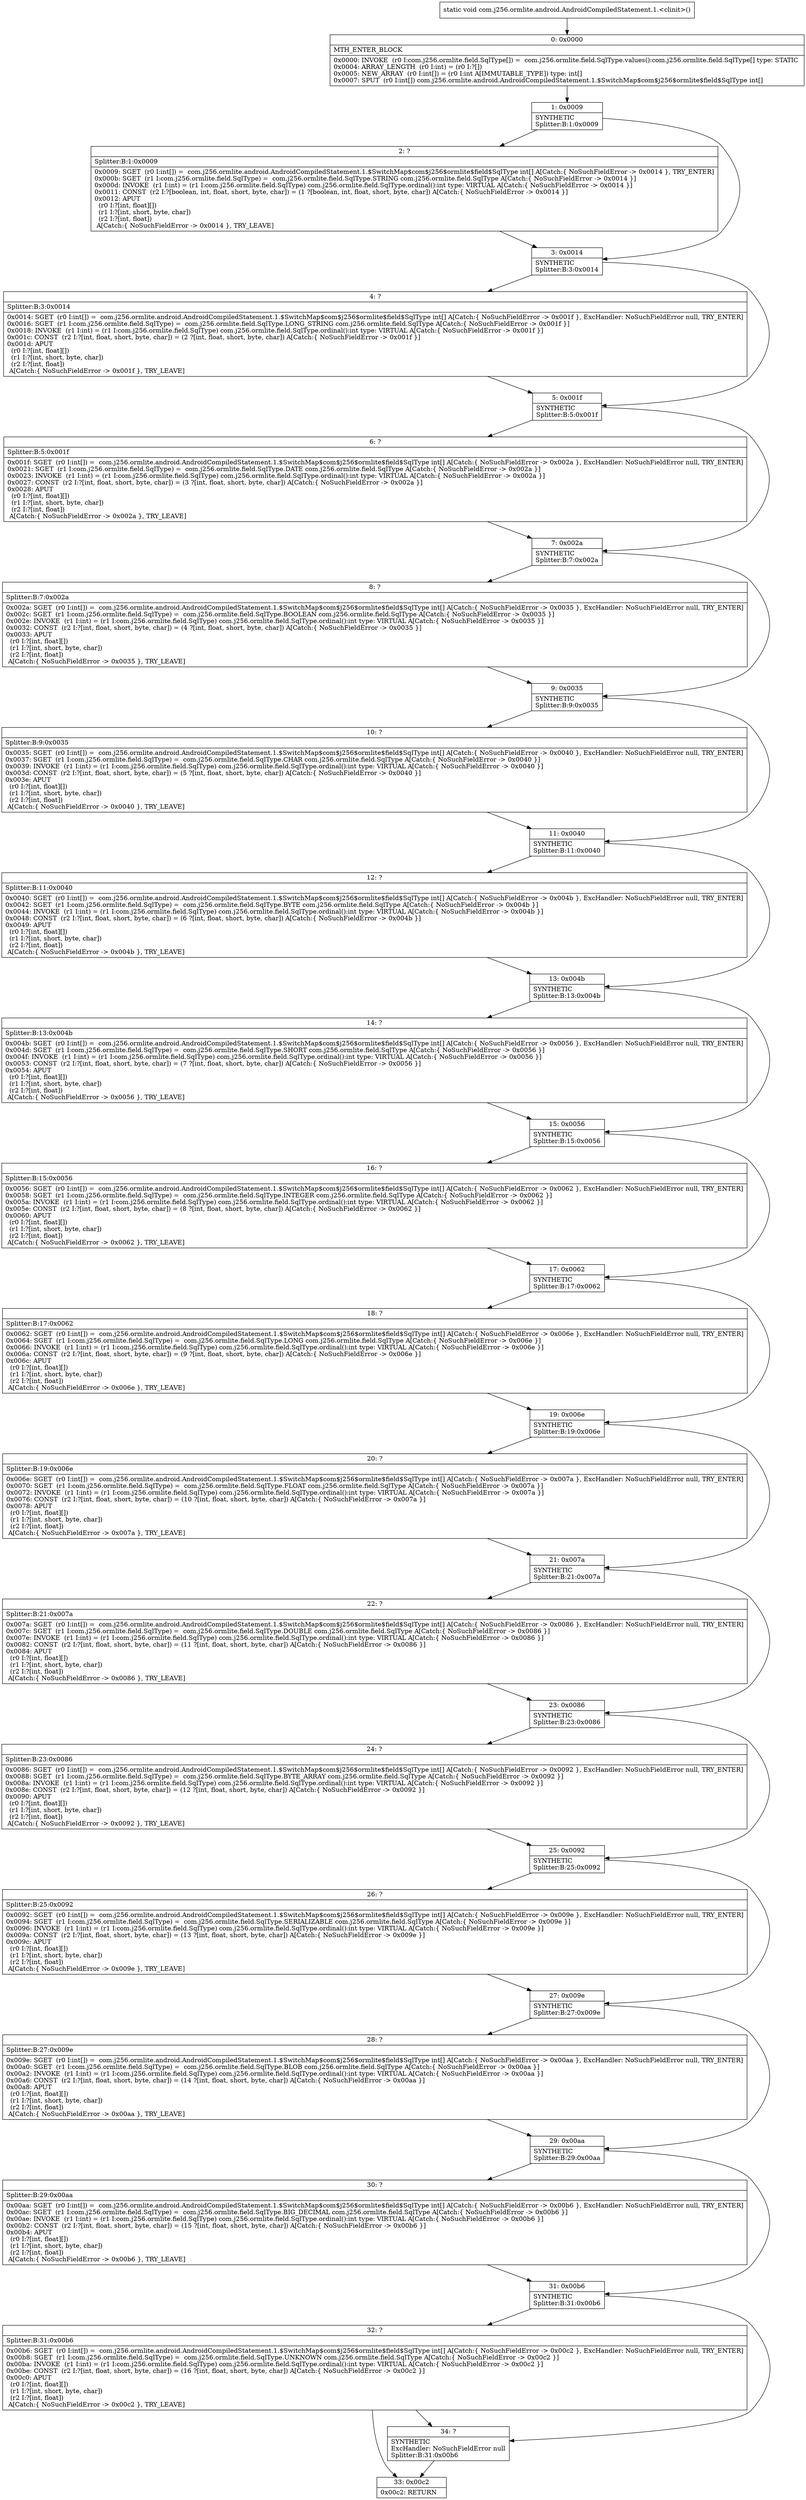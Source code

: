 digraph "CFG forcom.j256.ormlite.android.AndroidCompiledStatement.1.\<clinit\>()V" {
Node_0 [shape=record,label="{0\:\ 0x0000|MTH_ENTER_BLOCK\l|0x0000: INVOKE  (r0 I:com.j256.ormlite.field.SqlType[]) =  com.j256.ormlite.field.SqlType.values():com.j256.ormlite.field.SqlType[] type: STATIC \l0x0004: ARRAY_LENGTH  (r0 I:int) = (r0 I:?[]) \l0x0005: NEW_ARRAY  (r0 I:int[]) = (r0 I:int A[IMMUTABLE_TYPE]) type: int[] \l0x0007: SPUT  (r0 I:int[]) com.j256.ormlite.android.AndroidCompiledStatement.1.$SwitchMap$com$j256$ormlite$field$SqlType int[] \l}"];
Node_1 [shape=record,label="{1\:\ 0x0009|SYNTHETIC\lSplitter:B:1:0x0009\l}"];
Node_2 [shape=record,label="{2\:\ ?|Splitter:B:1:0x0009\l|0x0009: SGET  (r0 I:int[]) =  com.j256.ormlite.android.AndroidCompiledStatement.1.$SwitchMap$com$j256$ormlite$field$SqlType int[] A[Catch:\{ NoSuchFieldError \-\> 0x0014 \}, TRY_ENTER]\l0x000b: SGET  (r1 I:com.j256.ormlite.field.SqlType) =  com.j256.ormlite.field.SqlType.STRING com.j256.ormlite.field.SqlType A[Catch:\{ NoSuchFieldError \-\> 0x0014 \}]\l0x000d: INVOKE  (r1 I:int) = (r1 I:com.j256.ormlite.field.SqlType) com.j256.ormlite.field.SqlType.ordinal():int type: VIRTUAL A[Catch:\{ NoSuchFieldError \-\> 0x0014 \}]\l0x0011: CONST  (r2 I:?[boolean, int, float, short, byte, char]) = (1 ?[boolean, int, float, short, byte, char]) A[Catch:\{ NoSuchFieldError \-\> 0x0014 \}]\l0x0012: APUT  \l  (r0 I:?[int, float][])\l  (r1 I:?[int, short, byte, char])\l  (r2 I:?[int, float])\l A[Catch:\{ NoSuchFieldError \-\> 0x0014 \}, TRY_LEAVE]\l}"];
Node_3 [shape=record,label="{3\:\ 0x0014|SYNTHETIC\lSplitter:B:3:0x0014\l}"];
Node_4 [shape=record,label="{4\:\ ?|Splitter:B:3:0x0014\l|0x0014: SGET  (r0 I:int[]) =  com.j256.ormlite.android.AndroidCompiledStatement.1.$SwitchMap$com$j256$ormlite$field$SqlType int[] A[Catch:\{ NoSuchFieldError \-\> 0x001f \}, ExcHandler: NoSuchFieldError null, TRY_ENTER]\l0x0016: SGET  (r1 I:com.j256.ormlite.field.SqlType) =  com.j256.ormlite.field.SqlType.LONG_STRING com.j256.ormlite.field.SqlType A[Catch:\{ NoSuchFieldError \-\> 0x001f \}]\l0x0018: INVOKE  (r1 I:int) = (r1 I:com.j256.ormlite.field.SqlType) com.j256.ormlite.field.SqlType.ordinal():int type: VIRTUAL A[Catch:\{ NoSuchFieldError \-\> 0x001f \}]\l0x001c: CONST  (r2 I:?[int, float, short, byte, char]) = (2 ?[int, float, short, byte, char]) A[Catch:\{ NoSuchFieldError \-\> 0x001f \}]\l0x001d: APUT  \l  (r0 I:?[int, float][])\l  (r1 I:?[int, short, byte, char])\l  (r2 I:?[int, float])\l A[Catch:\{ NoSuchFieldError \-\> 0x001f \}, TRY_LEAVE]\l}"];
Node_5 [shape=record,label="{5\:\ 0x001f|SYNTHETIC\lSplitter:B:5:0x001f\l}"];
Node_6 [shape=record,label="{6\:\ ?|Splitter:B:5:0x001f\l|0x001f: SGET  (r0 I:int[]) =  com.j256.ormlite.android.AndroidCompiledStatement.1.$SwitchMap$com$j256$ormlite$field$SqlType int[] A[Catch:\{ NoSuchFieldError \-\> 0x002a \}, ExcHandler: NoSuchFieldError null, TRY_ENTER]\l0x0021: SGET  (r1 I:com.j256.ormlite.field.SqlType) =  com.j256.ormlite.field.SqlType.DATE com.j256.ormlite.field.SqlType A[Catch:\{ NoSuchFieldError \-\> 0x002a \}]\l0x0023: INVOKE  (r1 I:int) = (r1 I:com.j256.ormlite.field.SqlType) com.j256.ormlite.field.SqlType.ordinal():int type: VIRTUAL A[Catch:\{ NoSuchFieldError \-\> 0x002a \}]\l0x0027: CONST  (r2 I:?[int, float, short, byte, char]) = (3 ?[int, float, short, byte, char]) A[Catch:\{ NoSuchFieldError \-\> 0x002a \}]\l0x0028: APUT  \l  (r0 I:?[int, float][])\l  (r1 I:?[int, short, byte, char])\l  (r2 I:?[int, float])\l A[Catch:\{ NoSuchFieldError \-\> 0x002a \}, TRY_LEAVE]\l}"];
Node_7 [shape=record,label="{7\:\ 0x002a|SYNTHETIC\lSplitter:B:7:0x002a\l}"];
Node_8 [shape=record,label="{8\:\ ?|Splitter:B:7:0x002a\l|0x002a: SGET  (r0 I:int[]) =  com.j256.ormlite.android.AndroidCompiledStatement.1.$SwitchMap$com$j256$ormlite$field$SqlType int[] A[Catch:\{ NoSuchFieldError \-\> 0x0035 \}, ExcHandler: NoSuchFieldError null, TRY_ENTER]\l0x002c: SGET  (r1 I:com.j256.ormlite.field.SqlType) =  com.j256.ormlite.field.SqlType.BOOLEAN com.j256.ormlite.field.SqlType A[Catch:\{ NoSuchFieldError \-\> 0x0035 \}]\l0x002e: INVOKE  (r1 I:int) = (r1 I:com.j256.ormlite.field.SqlType) com.j256.ormlite.field.SqlType.ordinal():int type: VIRTUAL A[Catch:\{ NoSuchFieldError \-\> 0x0035 \}]\l0x0032: CONST  (r2 I:?[int, float, short, byte, char]) = (4 ?[int, float, short, byte, char]) A[Catch:\{ NoSuchFieldError \-\> 0x0035 \}]\l0x0033: APUT  \l  (r0 I:?[int, float][])\l  (r1 I:?[int, short, byte, char])\l  (r2 I:?[int, float])\l A[Catch:\{ NoSuchFieldError \-\> 0x0035 \}, TRY_LEAVE]\l}"];
Node_9 [shape=record,label="{9\:\ 0x0035|SYNTHETIC\lSplitter:B:9:0x0035\l}"];
Node_10 [shape=record,label="{10\:\ ?|Splitter:B:9:0x0035\l|0x0035: SGET  (r0 I:int[]) =  com.j256.ormlite.android.AndroidCompiledStatement.1.$SwitchMap$com$j256$ormlite$field$SqlType int[] A[Catch:\{ NoSuchFieldError \-\> 0x0040 \}, ExcHandler: NoSuchFieldError null, TRY_ENTER]\l0x0037: SGET  (r1 I:com.j256.ormlite.field.SqlType) =  com.j256.ormlite.field.SqlType.CHAR com.j256.ormlite.field.SqlType A[Catch:\{ NoSuchFieldError \-\> 0x0040 \}]\l0x0039: INVOKE  (r1 I:int) = (r1 I:com.j256.ormlite.field.SqlType) com.j256.ormlite.field.SqlType.ordinal():int type: VIRTUAL A[Catch:\{ NoSuchFieldError \-\> 0x0040 \}]\l0x003d: CONST  (r2 I:?[int, float, short, byte, char]) = (5 ?[int, float, short, byte, char]) A[Catch:\{ NoSuchFieldError \-\> 0x0040 \}]\l0x003e: APUT  \l  (r0 I:?[int, float][])\l  (r1 I:?[int, short, byte, char])\l  (r2 I:?[int, float])\l A[Catch:\{ NoSuchFieldError \-\> 0x0040 \}, TRY_LEAVE]\l}"];
Node_11 [shape=record,label="{11\:\ 0x0040|SYNTHETIC\lSplitter:B:11:0x0040\l}"];
Node_12 [shape=record,label="{12\:\ ?|Splitter:B:11:0x0040\l|0x0040: SGET  (r0 I:int[]) =  com.j256.ormlite.android.AndroidCompiledStatement.1.$SwitchMap$com$j256$ormlite$field$SqlType int[] A[Catch:\{ NoSuchFieldError \-\> 0x004b \}, ExcHandler: NoSuchFieldError null, TRY_ENTER]\l0x0042: SGET  (r1 I:com.j256.ormlite.field.SqlType) =  com.j256.ormlite.field.SqlType.BYTE com.j256.ormlite.field.SqlType A[Catch:\{ NoSuchFieldError \-\> 0x004b \}]\l0x0044: INVOKE  (r1 I:int) = (r1 I:com.j256.ormlite.field.SqlType) com.j256.ormlite.field.SqlType.ordinal():int type: VIRTUAL A[Catch:\{ NoSuchFieldError \-\> 0x004b \}]\l0x0048: CONST  (r2 I:?[int, float, short, byte, char]) = (6 ?[int, float, short, byte, char]) A[Catch:\{ NoSuchFieldError \-\> 0x004b \}]\l0x0049: APUT  \l  (r0 I:?[int, float][])\l  (r1 I:?[int, short, byte, char])\l  (r2 I:?[int, float])\l A[Catch:\{ NoSuchFieldError \-\> 0x004b \}, TRY_LEAVE]\l}"];
Node_13 [shape=record,label="{13\:\ 0x004b|SYNTHETIC\lSplitter:B:13:0x004b\l}"];
Node_14 [shape=record,label="{14\:\ ?|Splitter:B:13:0x004b\l|0x004b: SGET  (r0 I:int[]) =  com.j256.ormlite.android.AndroidCompiledStatement.1.$SwitchMap$com$j256$ormlite$field$SqlType int[] A[Catch:\{ NoSuchFieldError \-\> 0x0056 \}, ExcHandler: NoSuchFieldError null, TRY_ENTER]\l0x004d: SGET  (r1 I:com.j256.ormlite.field.SqlType) =  com.j256.ormlite.field.SqlType.SHORT com.j256.ormlite.field.SqlType A[Catch:\{ NoSuchFieldError \-\> 0x0056 \}]\l0x004f: INVOKE  (r1 I:int) = (r1 I:com.j256.ormlite.field.SqlType) com.j256.ormlite.field.SqlType.ordinal():int type: VIRTUAL A[Catch:\{ NoSuchFieldError \-\> 0x0056 \}]\l0x0053: CONST  (r2 I:?[int, float, short, byte, char]) = (7 ?[int, float, short, byte, char]) A[Catch:\{ NoSuchFieldError \-\> 0x0056 \}]\l0x0054: APUT  \l  (r0 I:?[int, float][])\l  (r1 I:?[int, short, byte, char])\l  (r2 I:?[int, float])\l A[Catch:\{ NoSuchFieldError \-\> 0x0056 \}, TRY_LEAVE]\l}"];
Node_15 [shape=record,label="{15\:\ 0x0056|SYNTHETIC\lSplitter:B:15:0x0056\l}"];
Node_16 [shape=record,label="{16\:\ ?|Splitter:B:15:0x0056\l|0x0056: SGET  (r0 I:int[]) =  com.j256.ormlite.android.AndroidCompiledStatement.1.$SwitchMap$com$j256$ormlite$field$SqlType int[] A[Catch:\{ NoSuchFieldError \-\> 0x0062 \}, ExcHandler: NoSuchFieldError null, TRY_ENTER]\l0x0058: SGET  (r1 I:com.j256.ormlite.field.SqlType) =  com.j256.ormlite.field.SqlType.INTEGER com.j256.ormlite.field.SqlType A[Catch:\{ NoSuchFieldError \-\> 0x0062 \}]\l0x005a: INVOKE  (r1 I:int) = (r1 I:com.j256.ormlite.field.SqlType) com.j256.ormlite.field.SqlType.ordinal():int type: VIRTUAL A[Catch:\{ NoSuchFieldError \-\> 0x0062 \}]\l0x005e: CONST  (r2 I:?[int, float, short, byte, char]) = (8 ?[int, float, short, byte, char]) A[Catch:\{ NoSuchFieldError \-\> 0x0062 \}]\l0x0060: APUT  \l  (r0 I:?[int, float][])\l  (r1 I:?[int, short, byte, char])\l  (r2 I:?[int, float])\l A[Catch:\{ NoSuchFieldError \-\> 0x0062 \}, TRY_LEAVE]\l}"];
Node_17 [shape=record,label="{17\:\ 0x0062|SYNTHETIC\lSplitter:B:17:0x0062\l}"];
Node_18 [shape=record,label="{18\:\ ?|Splitter:B:17:0x0062\l|0x0062: SGET  (r0 I:int[]) =  com.j256.ormlite.android.AndroidCompiledStatement.1.$SwitchMap$com$j256$ormlite$field$SqlType int[] A[Catch:\{ NoSuchFieldError \-\> 0x006e \}, ExcHandler: NoSuchFieldError null, TRY_ENTER]\l0x0064: SGET  (r1 I:com.j256.ormlite.field.SqlType) =  com.j256.ormlite.field.SqlType.LONG com.j256.ormlite.field.SqlType A[Catch:\{ NoSuchFieldError \-\> 0x006e \}]\l0x0066: INVOKE  (r1 I:int) = (r1 I:com.j256.ormlite.field.SqlType) com.j256.ormlite.field.SqlType.ordinal():int type: VIRTUAL A[Catch:\{ NoSuchFieldError \-\> 0x006e \}]\l0x006a: CONST  (r2 I:?[int, float, short, byte, char]) = (9 ?[int, float, short, byte, char]) A[Catch:\{ NoSuchFieldError \-\> 0x006e \}]\l0x006c: APUT  \l  (r0 I:?[int, float][])\l  (r1 I:?[int, short, byte, char])\l  (r2 I:?[int, float])\l A[Catch:\{ NoSuchFieldError \-\> 0x006e \}, TRY_LEAVE]\l}"];
Node_19 [shape=record,label="{19\:\ 0x006e|SYNTHETIC\lSplitter:B:19:0x006e\l}"];
Node_20 [shape=record,label="{20\:\ ?|Splitter:B:19:0x006e\l|0x006e: SGET  (r0 I:int[]) =  com.j256.ormlite.android.AndroidCompiledStatement.1.$SwitchMap$com$j256$ormlite$field$SqlType int[] A[Catch:\{ NoSuchFieldError \-\> 0x007a \}, ExcHandler: NoSuchFieldError null, TRY_ENTER]\l0x0070: SGET  (r1 I:com.j256.ormlite.field.SqlType) =  com.j256.ormlite.field.SqlType.FLOAT com.j256.ormlite.field.SqlType A[Catch:\{ NoSuchFieldError \-\> 0x007a \}]\l0x0072: INVOKE  (r1 I:int) = (r1 I:com.j256.ormlite.field.SqlType) com.j256.ormlite.field.SqlType.ordinal():int type: VIRTUAL A[Catch:\{ NoSuchFieldError \-\> 0x007a \}]\l0x0076: CONST  (r2 I:?[int, float, short, byte, char]) = (10 ?[int, float, short, byte, char]) A[Catch:\{ NoSuchFieldError \-\> 0x007a \}]\l0x0078: APUT  \l  (r0 I:?[int, float][])\l  (r1 I:?[int, short, byte, char])\l  (r2 I:?[int, float])\l A[Catch:\{ NoSuchFieldError \-\> 0x007a \}, TRY_LEAVE]\l}"];
Node_21 [shape=record,label="{21\:\ 0x007a|SYNTHETIC\lSplitter:B:21:0x007a\l}"];
Node_22 [shape=record,label="{22\:\ ?|Splitter:B:21:0x007a\l|0x007a: SGET  (r0 I:int[]) =  com.j256.ormlite.android.AndroidCompiledStatement.1.$SwitchMap$com$j256$ormlite$field$SqlType int[] A[Catch:\{ NoSuchFieldError \-\> 0x0086 \}, ExcHandler: NoSuchFieldError null, TRY_ENTER]\l0x007c: SGET  (r1 I:com.j256.ormlite.field.SqlType) =  com.j256.ormlite.field.SqlType.DOUBLE com.j256.ormlite.field.SqlType A[Catch:\{ NoSuchFieldError \-\> 0x0086 \}]\l0x007e: INVOKE  (r1 I:int) = (r1 I:com.j256.ormlite.field.SqlType) com.j256.ormlite.field.SqlType.ordinal():int type: VIRTUAL A[Catch:\{ NoSuchFieldError \-\> 0x0086 \}]\l0x0082: CONST  (r2 I:?[int, float, short, byte, char]) = (11 ?[int, float, short, byte, char]) A[Catch:\{ NoSuchFieldError \-\> 0x0086 \}]\l0x0084: APUT  \l  (r0 I:?[int, float][])\l  (r1 I:?[int, short, byte, char])\l  (r2 I:?[int, float])\l A[Catch:\{ NoSuchFieldError \-\> 0x0086 \}, TRY_LEAVE]\l}"];
Node_23 [shape=record,label="{23\:\ 0x0086|SYNTHETIC\lSplitter:B:23:0x0086\l}"];
Node_24 [shape=record,label="{24\:\ ?|Splitter:B:23:0x0086\l|0x0086: SGET  (r0 I:int[]) =  com.j256.ormlite.android.AndroidCompiledStatement.1.$SwitchMap$com$j256$ormlite$field$SqlType int[] A[Catch:\{ NoSuchFieldError \-\> 0x0092 \}, ExcHandler: NoSuchFieldError null, TRY_ENTER]\l0x0088: SGET  (r1 I:com.j256.ormlite.field.SqlType) =  com.j256.ormlite.field.SqlType.BYTE_ARRAY com.j256.ormlite.field.SqlType A[Catch:\{ NoSuchFieldError \-\> 0x0092 \}]\l0x008a: INVOKE  (r1 I:int) = (r1 I:com.j256.ormlite.field.SqlType) com.j256.ormlite.field.SqlType.ordinal():int type: VIRTUAL A[Catch:\{ NoSuchFieldError \-\> 0x0092 \}]\l0x008e: CONST  (r2 I:?[int, float, short, byte, char]) = (12 ?[int, float, short, byte, char]) A[Catch:\{ NoSuchFieldError \-\> 0x0092 \}]\l0x0090: APUT  \l  (r0 I:?[int, float][])\l  (r1 I:?[int, short, byte, char])\l  (r2 I:?[int, float])\l A[Catch:\{ NoSuchFieldError \-\> 0x0092 \}, TRY_LEAVE]\l}"];
Node_25 [shape=record,label="{25\:\ 0x0092|SYNTHETIC\lSplitter:B:25:0x0092\l}"];
Node_26 [shape=record,label="{26\:\ ?|Splitter:B:25:0x0092\l|0x0092: SGET  (r0 I:int[]) =  com.j256.ormlite.android.AndroidCompiledStatement.1.$SwitchMap$com$j256$ormlite$field$SqlType int[] A[Catch:\{ NoSuchFieldError \-\> 0x009e \}, ExcHandler: NoSuchFieldError null, TRY_ENTER]\l0x0094: SGET  (r1 I:com.j256.ormlite.field.SqlType) =  com.j256.ormlite.field.SqlType.SERIALIZABLE com.j256.ormlite.field.SqlType A[Catch:\{ NoSuchFieldError \-\> 0x009e \}]\l0x0096: INVOKE  (r1 I:int) = (r1 I:com.j256.ormlite.field.SqlType) com.j256.ormlite.field.SqlType.ordinal():int type: VIRTUAL A[Catch:\{ NoSuchFieldError \-\> 0x009e \}]\l0x009a: CONST  (r2 I:?[int, float, short, byte, char]) = (13 ?[int, float, short, byte, char]) A[Catch:\{ NoSuchFieldError \-\> 0x009e \}]\l0x009c: APUT  \l  (r0 I:?[int, float][])\l  (r1 I:?[int, short, byte, char])\l  (r2 I:?[int, float])\l A[Catch:\{ NoSuchFieldError \-\> 0x009e \}, TRY_LEAVE]\l}"];
Node_27 [shape=record,label="{27\:\ 0x009e|SYNTHETIC\lSplitter:B:27:0x009e\l}"];
Node_28 [shape=record,label="{28\:\ ?|Splitter:B:27:0x009e\l|0x009e: SGET  (r0 I:int[]) =  com.j256.ormlite.android.AndroidCompiledStatement.1.$SwitchMap$com$j256$ormlite$field$SqlType int[] A[Catch:\{ NoSuchFieldError \-\> 0x00aa \}, ExcHandler: NoSuchFieldError null, TRY_ENTER]\l0x00a0: SGET  (r1 I:com.j256.ormlite.field.SqlType) =  com.j256.ormlite.field.SqlType.BLOB com.j256.ormlite.field.SqlType A[Catch:\{ NoSuchFieldError \-\> 0x00aa \}]\l0x00a2: INVOKE  (r1 I:int) = (r1 I:com.j256.ormlite.field.SqlType) com.j256.ormlite.field.SqlType.ordinal():int type: VIRTUAL A[Catch:\{ NoSuchFieldError \-\> 0x00aa \}]\l0x00a6: CONST  (r2 I:?[int, float, short, byte, char]) = (14 ?[int, float, short, byte, char]) A[Catch:\{ NoSuchFieldError \-\> 0x00aa \}]\l0x00a8: APUT  \l  (r0 I:?[int, float][])\l  (r1 I:?[int, short, byte, char])\l  (r2 I:?[int, float])\l A[Catch:\{ NoSuchFieldError \-\> 0x00aa \}, TRY_LEAVE]\l}"];
Node_29 [shape=record,label="{29\:\ 0x00aa|SYNTHETIC\lSplitter:B:29:0x00aa\l}"];
Node_30 [shape=record,label="{30\:\ ?|Splitter:B:29:0x00aa\l|0x00aa: SGET  (r0 I:int[]) =  com.j256.ormlite.android.AndroidCompiledStatement.1.$SwitchMap$com$j256$ormlite$field$SqlType int[] A[Catch:\{ NoSuchFieldError \-\> 0x00b6 \}, ExcHandler: NoSuchFieldError null, TRY_ENTER]\l0x00ac: SGET  (r1 I:com.j256.ormlite.field.SqlType) =  com.j256.ormlite.field.SqlType.BIG_DECIMAL com.j256.ormlite.field.SqlType A[Catch:\{ NoSuchFieldError \-\> 0x00b6 \}]\l0x00ae: INVOKE  (r1 I:int) = (r1 I:com.j256.ormlite.field.SqlType) com.j256.ormlite.field.SqlType.ordinal():int type: VIRTUAL A[Catch:\{ NoSuchFieldError \-\> 0x00b6 \}]\l0x00b2: CONST  (r2 I:?[int, float, short, byte, char]) = (15 ?[int, float, short, byte, char]) A[Catch:\{ NoSuchFieldError \-\> 0x00b6 \}]\l0x00b4: APUT  \l  (r0 I:?[int, float][])\l  (r1 I:?[int, short, byte, char])\l  (r2 I:?[int, float])\l A[Catch:\{ NoSuchFieldError \-\> 0x00b6 \}, TRY_LEAVE]\l}"];
Node_31 [shape=record,label="{31\:\ 0x00b6|SYNTHETIC\lSplitter:B:31:0x00b6\l}"];
Node_32 [shape=record,label="{32\:\ ?|Splitter:B:31:0x00b6\l|0x00b6: SGET  (r0 I:int[]) =  com.j256.ormlite.android.AndroidCompiledStatement.1.$SwitchMap$com$j256$ormlite$field$SqlType int[] A[Catch:\{ NoSuchFieldError \-\> 0x00c2 \}, ExcHandler: NoSuchFieldError null, TRY_ENTER]\l0x00b8: SGET  (r1 I:com.j256.ormlite.field.SqlType) =  com.j256.ormlite.field.SqlType.UNKNOWN com.j256.ormlite.field.SqlType A[Catch:\{ NoSuchFieldError \-\> 0x00c2 \}]\l0x00ba: INVOKE  (r1 I:int) = (r1 I:com.j256.ormlite.field.SqlType) com.j256.ormlite.field.SqlType.ordinal():int type: VIRTUAL A[Catch:\{ NoSuchFieldError \-\> 0x00c2 \}]\l0x00be: CONST  (r2 I:?[int, float, short, byte, char]) = (16 ?[int, float, short, byte, char]) A[Catch:\{ NoSuchFieldError \-\> 0x00c2 \}]\l0x00c0: APUT  \l  (r0 I:?[int, float][])\l  (r1 I:?[int, short, byte, char])\l  (r2 I:?[int, float])\l A[Catch:\{ NoSuchFieldError \-\> 0x00c2 \}, TRY_LEAVE]\l}"];
Node_33 [shape=record,label="{33\:\ 0x00c2|0x00c2: RETURN   \l}"];
Node_34 [shape=record,label="{34\:\ ?|SYNTHETIC\lExcHandler: NoSuchFieldError null\lSplitter:B:31:0x00b6\l}"];
MethodNode[shape=record,label="{static void com.j256.ormlite.android.AndroidCompiledStatement.1.\<clinit\>() }"];
MethodNode -> Node_0;
Node_0 -> Node_1;
Node_1 -> Node_2;
Node_1 -> Node_3;
Node_2 -> Node_3;
Node_3 -> Node_4;
Node_3 -> Node_5;
Node_4 -> Node_5;
Node_5 -> Node_6;
Node_5 -> Node_7;
Node_6 -> Node_7;
Node_7 -> Node_8;
Node_7 -> Node_9;
Node_8 -> Node_9;
Node_9 -> Node_10;
Node_9 -> Node_11;
Node_10 -> Node_11;
Node_11 -> Node_12;
Node_11 -> Node_13;
Node_12 -> Node_13;
Node_13 -> Node_14;
Node_13 -> Node_15;
Node_14 -> Node_15;
Node_15 -> Node_16;
Node_15 -> Node_17;
Node_16 -> Node_17;
Node_17 -> Node_18;
Node_17 -> Node_19;
Node_18 -> Node_19;
Node_19 -> Node_20;
Node_19 -> Node_21;
Node_20 -> Node_21;
Node_21 -> Node_22;
Node_21 -> Node_23;
Node_22 -> Node_23;
Node_23 -> Node_24;
Node_23 -> Node_25;
Node_24 -> Node_25;
Node_25 -> Node_26;
Node_25 -> Node_27;
Node_26 -> Node_27;
Node_27 -> Node_28;
Node_27 -> Node_29;
Node_28 -> Node_29;
Node_29 -> Node_30;
Node_29 -> Node_31;
Node_30 -> Node_31;
Node_31 -> Node_32;
Node_31 -> Node_34;
Node_32 -> Node_33;
Node_32 -> Node_34;
Node_34 -> Node_33;
}

